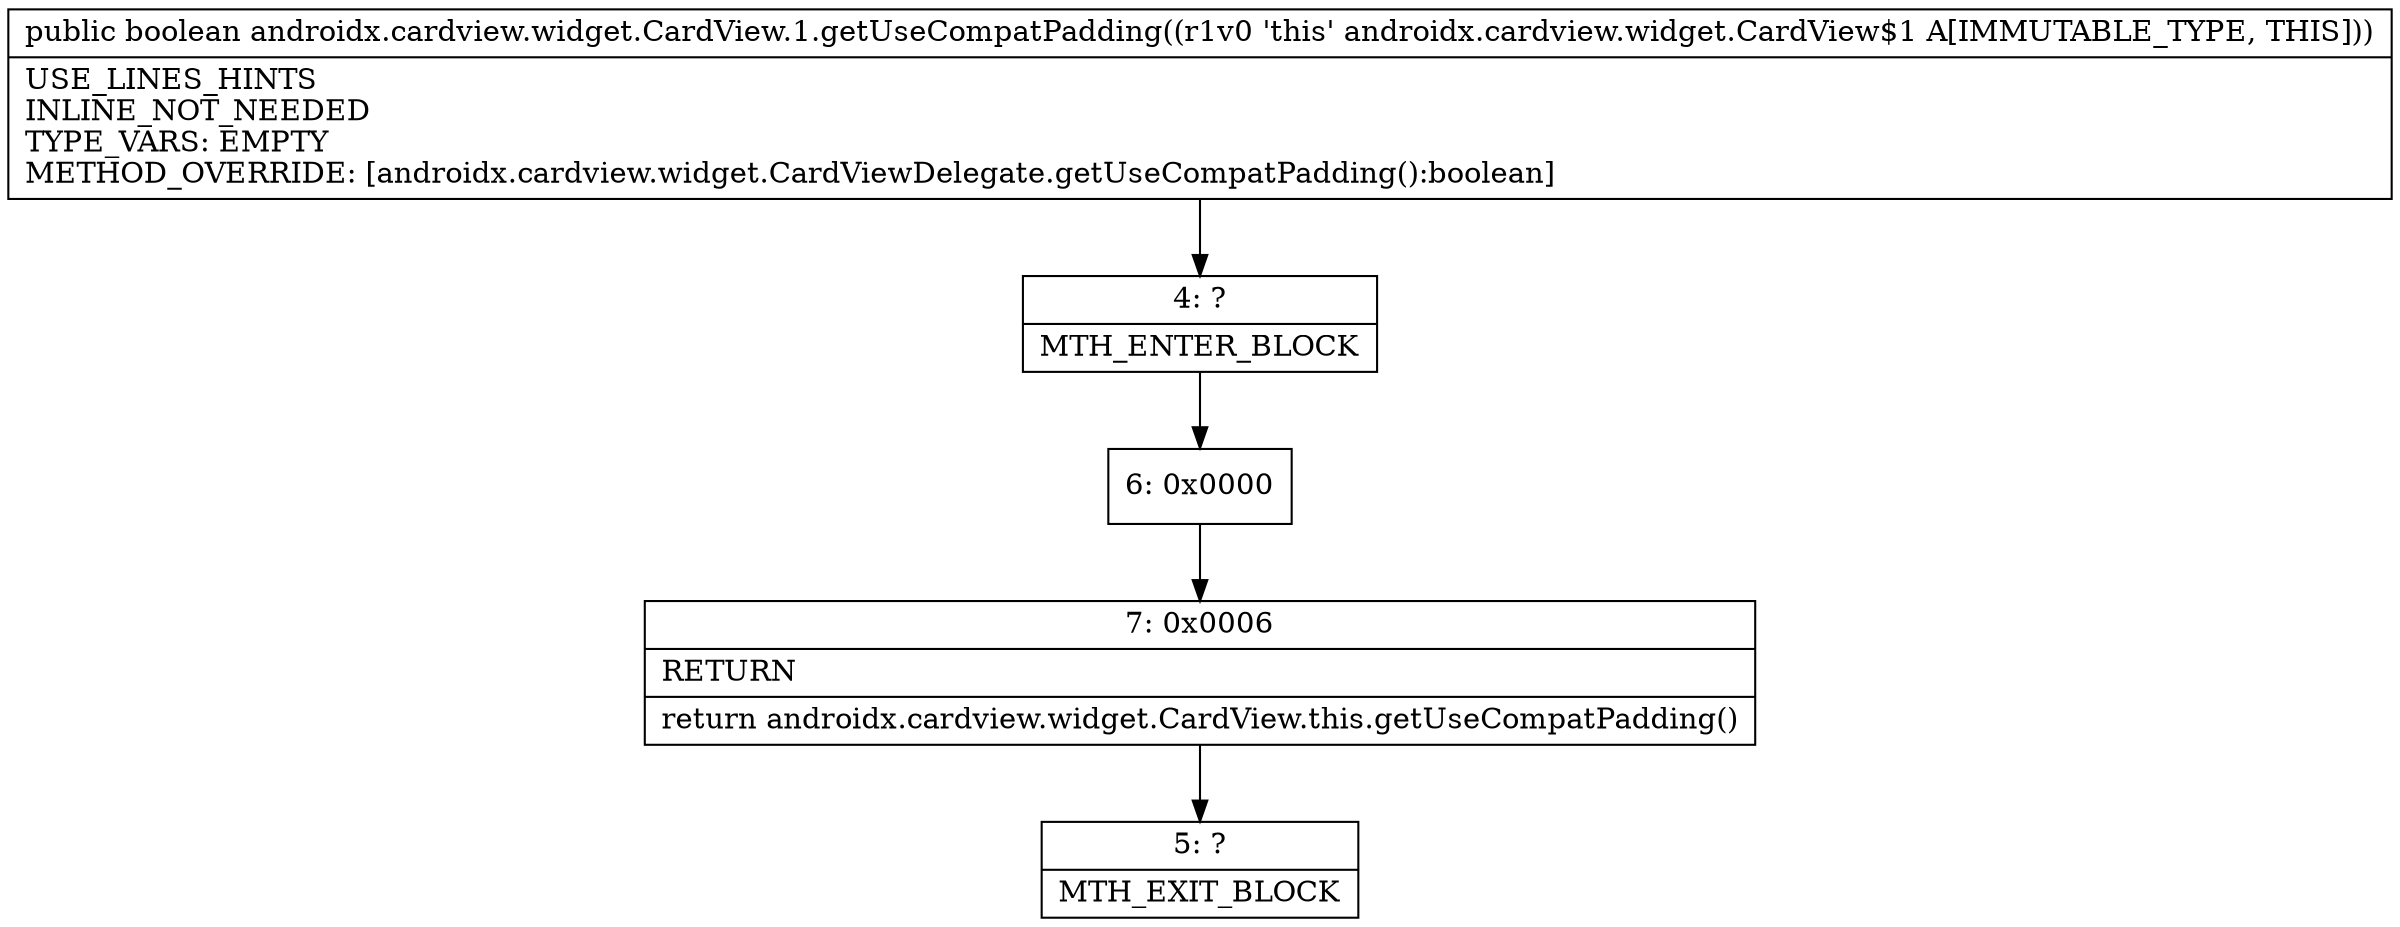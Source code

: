 digraph "CFG forandroidx.cardview.widget.CardView.1.getUseCompatPadding()Z" {
Node_4 [shape=record,label="{4\:\ ?|MTH_ENTER_BLOCK\l}"];
Node_6 [shape=record,label="{6\:\ 0x0000}"];
Node_7 [shape=record,label="{7\:\ 0x0006|RETURN\l|return androidx.cardview.widget.CardView.this.getUseCompatPadding()\l}"];
Node_5 [shape=record,label="{5\:\ ?|MTH_EXIT_BLOCK\l}"];
MethodNode[shape=record,label="{public boolean androidx.cardview.widget.CardView.1.getUseCompatPadding((r1v0 'this' androidx.cardview.widget.CardView$1 A[IMMUTABLE_TYPE, THIS]))  | USE_LINES_HINTS\lINLINE_NOT_NEEDED\lTYPE_VARS: EMPTY\lMETHOD_OVERRIDE: [androidx.cardview.widget.CardViewDelegate.getUseCompatPadding():boolean]\l}"];
MethodNode -> Node_4;Node_4 -> Node_6;
Node_6 -> Node_7;
Node_7 -> Node_5;
}

